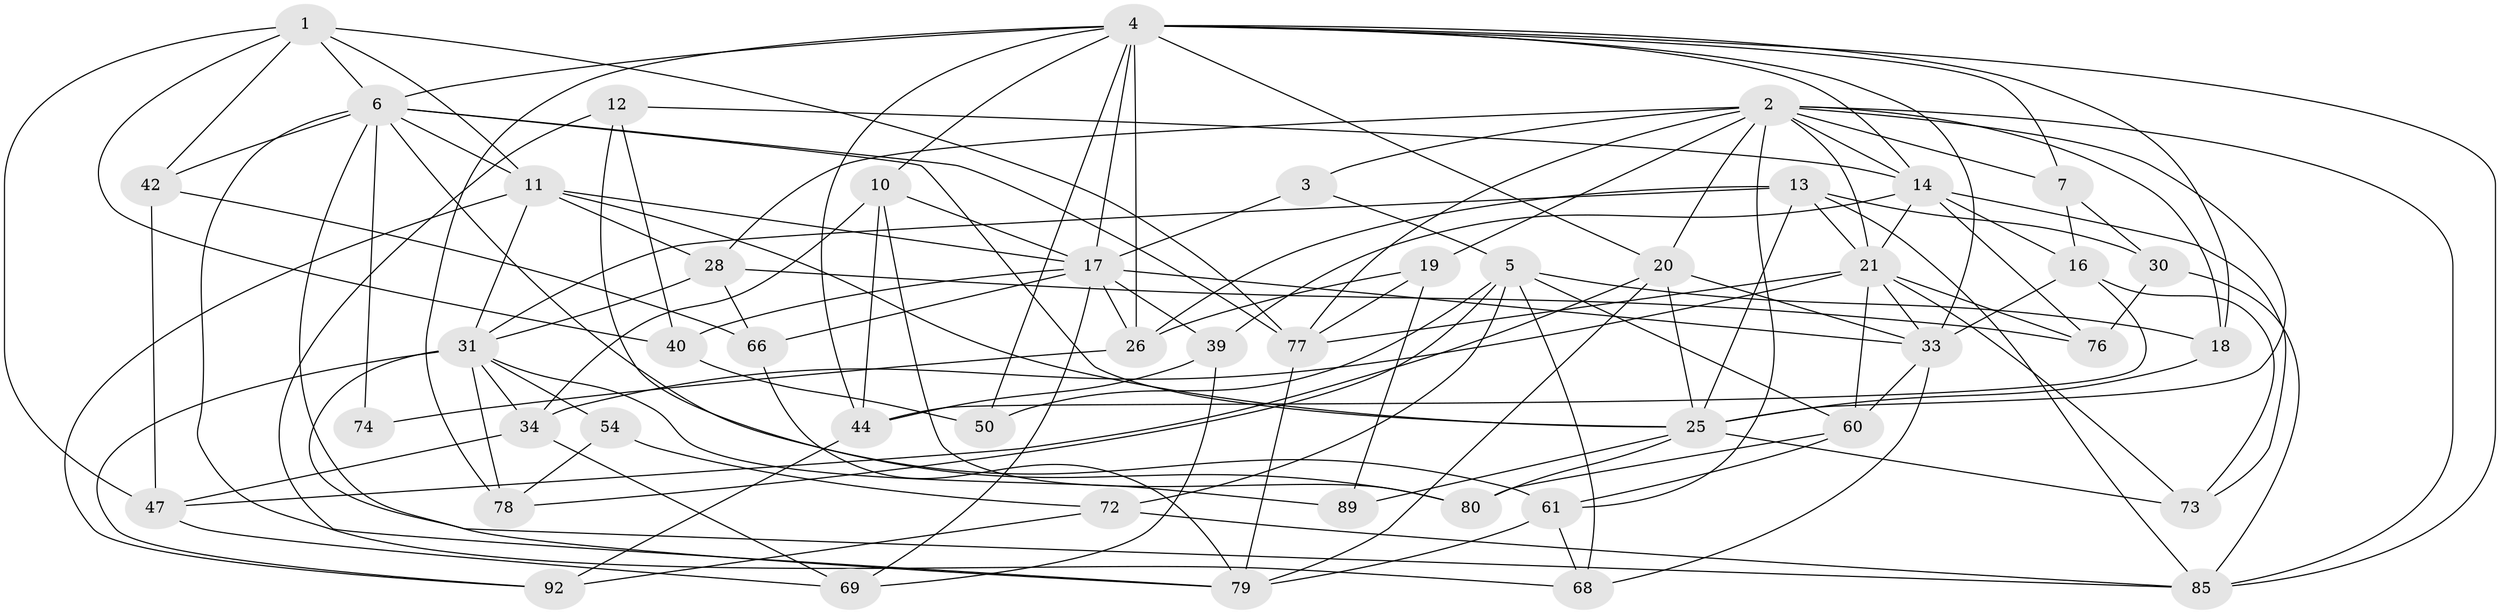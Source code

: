 // original degree distribution, {4: 1.0}
// Generated by graph-tools (version 1.1) at 2025/16/03/09/25 04:16:23]
// undirected, 48 vertices, 132 edges
graph export_dot {
graph [start="1"]
  node [color=gray90,style=filled];
  1 [super="+57"];
  2 [super="+41+88"];
  3;
  4 [super="+43+15+52"];
  5 [super="+38"];
  6 [super="+8+9"];
  7;
  10 [super="+22"];
  11 [super="+24"];
  12;
  13 [super="+29"];
  14 [super="+51+23"];
  16 [super="+46"];
  17 [super="+53+35"];
  18;
  19;
  20 [super="+32"];
  21 [super="+58+82+27"];
  25 [super="+37"];
  26 [super="+90"];
  28 [super="+36"];
  30;
  31 [super="+48+63+70"];
  33 [super="+96+49"];
  34 [super="+45"];
  39;
  40;
  42;
  44 [super="+64"];
  47 [super="+71"];
  50;
  54;
  60 [super="+83"];
  61 [super="+95"];
  66;
  68;
  69;
  72;
  73;
  74;
  76;
  77 [super="+94"];
  78;
  79 [super="+87"];
  80;
  85 [super="+91"];
  89;
  92;
  1 -- 40;
  1 -- 47;
  1 -- 11;
  1 -- 42;
  1 -- 77;
  1 -- 6;
  2 -- 18;
  2 -- 20;
  2 -- 3;
  2 -- 85;
  2 -- 7;
  2 -- 25;
  2 -- 28;
  2 -- 77;
  2 -- 14;
  2 -- 21;
  2 -- 19;
  2 -- 61;
  3 -- 17;
  3 -- 5 [weight=2];
  4 -- 18;
  4 -- 6;
  4 -- 7;
  4 -- 17;
  4 -- 26;
  4 -- 78;
  4 -- 50 [weight=2];
  4 -- 20;
  4 -- 44;
  4 -- 14;
  4 -- 85;
  4 -- 33;
  4 -- 10;
  5 -- 78;
  5 -- 68;
  5 -- 18;
  5 -- 50;
  5 -- 72;
  5 -- 60;
  6 -- 61 [weight=2];
  6 -- 74 [weight=2];
  6 -- 25;
  6 -- 42;
  6 -- 11;
  6 -- 77;
  6 -- 85;
  6 -- 68;
  7 -- 30;
  7 -- 16;
  10 -- 80;
  10 -- 44 [weight=2];
  10 -- 34;
  10 -- 17;
  11 -- 92;
  11 -- 28 [weight=2];
  11 -- 17;
  11 -- 25;
  11 -- 31;
  12 -- 80;
  12 -- 79;
  12 -- 40;
  12 -- 14;
  13 -- 21;
  13 -- 31;
  13 -- 26;
  13 -- 85;
  13 -- 30;
  13 -- 25;
  14 -- 73;
  14 -- 16 [weight=2];
  14 -- 21 [weight=2];
  14 -- 39;
  14 -- 76;
  16 -- 73;
  16 -- 44;
  16 -- 33;
  17 -- 69;
  17 -- 26;
  17 -- 33;
  17 -- 66;
  17 -- 39;
  17 -- 40;
  18 -- 25;
  19 -- 77;
  19 -- 26;
  19 -- 89;
  20 -- 33;
  20 -- 79;
  20 -- 25;
  20 -- 47;
  21 -- 60;
  21 -- 76;
  21 -- 73;
  21 -- 77;
  21 -- 34;
  21 -- 33;
  25 -- 89 [weight=2];
  25 -- 73;
  25 -- 80;
  26 -- 74 [weight=2];
  28 -- 76;
  28 -- 66;
  28 -- 31;
  30 -- 76;
  30 -- 85;
  31 -- 79;
  31 -- 54 [weight=2];
  31 -- 89;
  31 -- 78;
  31 -- 34;
  31 -- 92;
  33 -- 60 [weight=2];
  33 -- 68;
  34 -- 47 [weight=2];
  34 -- 69;
  39 -- 69;
  39 -- 44;
  40 -- 50;
  42 -- 66;
  42 -- 47;
  44 -- 92;
  47 -- 69;
  54 -- 72;
  54 -- 78;
  60 -- 80;
  60 -- 61;
  61 -- 68;
  61 -- 79;
  66 -- 79;
  72 -- 92;
  72 -- 85;
  77 -- 79;
}
